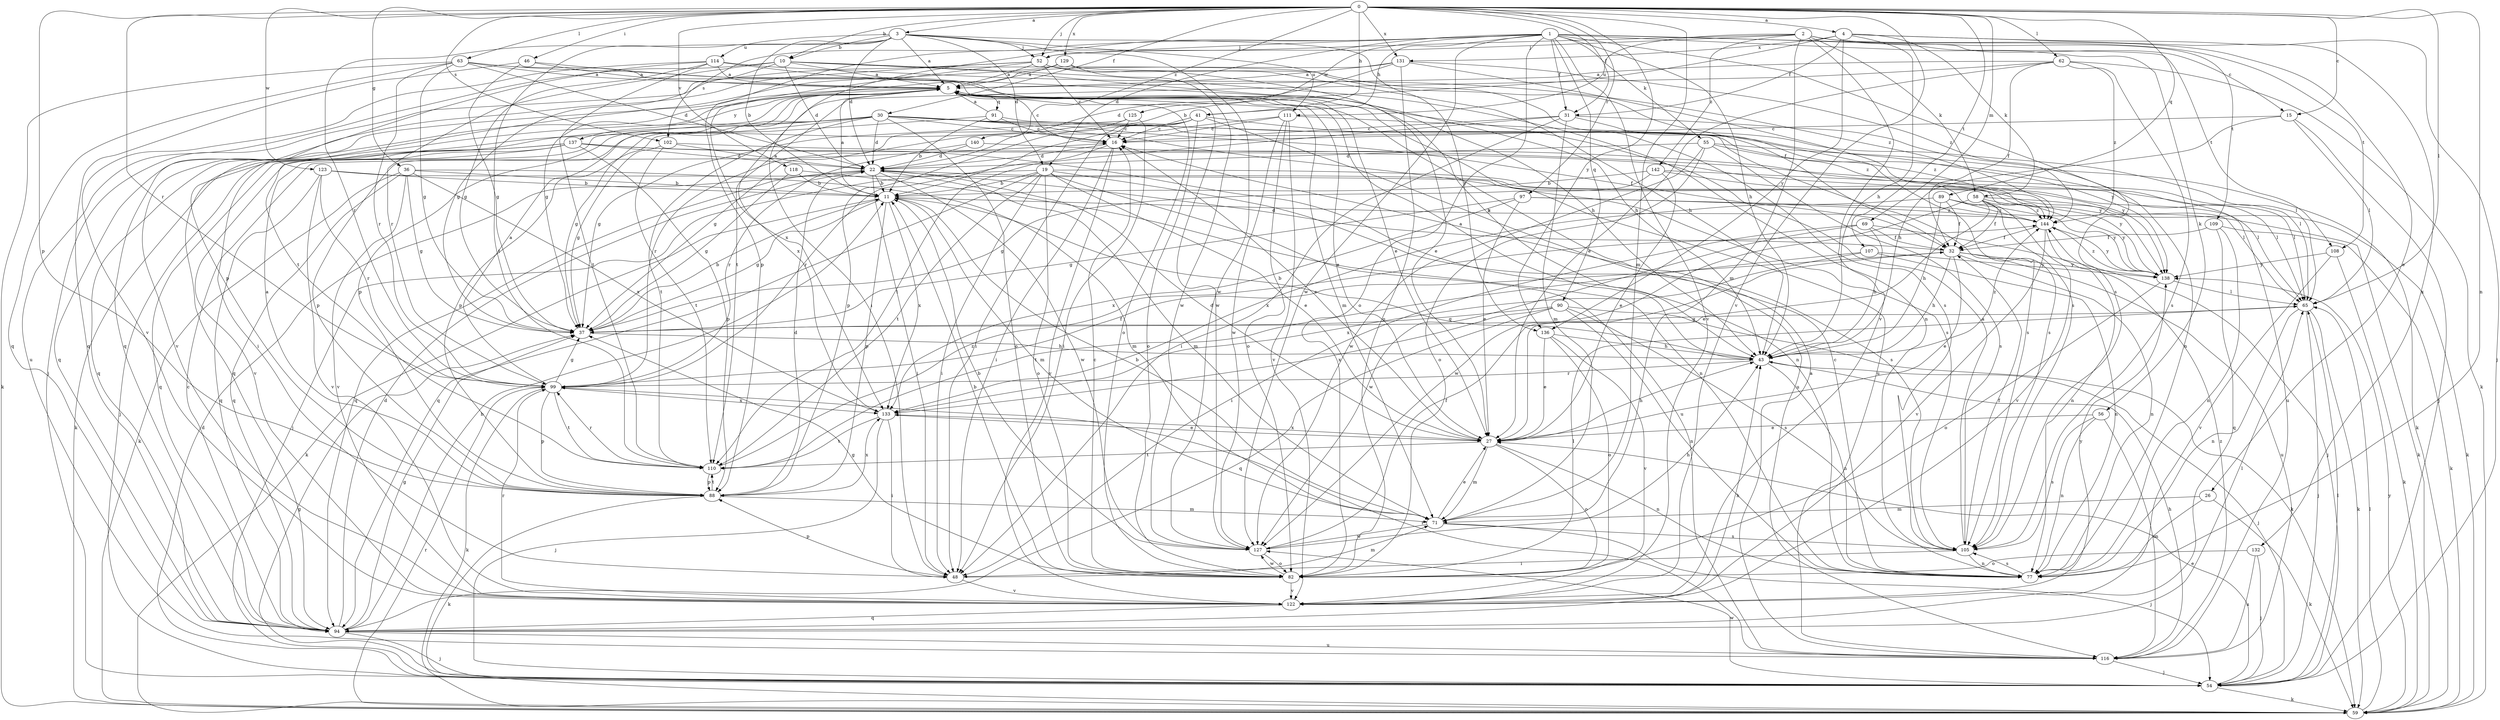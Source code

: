 strict digraph  {
0;
1;
2;
3;
4;
5;
10;
11;
15;
16;
19;
22;
26;
27;
30;
31;
32;
36;
37;
41;
43;
46;
48;
52;
54;
55;
56;
58;
59;
62;
63;
65;
69;
71;
77;
82;
88;
89;
90;
91;
94;
97;
99;
102;
105;
107;
108;
109;
110;
111;
114;
116;
118;
122;
123;
125;
127;
129;
131;
132;
133;
136;
137;
138;
140;
142;
144;
0 -> 3  [label=a];
0 -> 4  [label=a];
0 -> 10  [label=b];
0 -> 15  [label=c];
0 -> 30  [label=f];
0 -> 31  [label=f];
0 -> 36  [label=g];
0 -> 41  [label=h];
0 -> 46  [label=i];
0 -> 52  [label=j];
0 -> 62  [label=l];
0 -> 63  [label=l];
0 -> 65  [label=l];
0 -> 69  [label=m];
0 -> 71  [label=m];
0 -> 77  [label=n];
0 -> 88  [label=p];
0 -> 89  [label=q];
0 -> 97  [label=r];
0 -> 99  [label=r];
0 -> 102  [label=s];
0 -> 107  [label=t];
0 -> 118  [label=v];
0 -> 122  [label=v];
0 -> 123  [label=w];
0 -> 129  [label=x];
0 -> 131  [label=x];
0 -> 136  [label=y];
0 -> 140  [label=z];
1 -> 15  [label=c];
1 -> 19  [label=d];
1 -> 31  [label=f];
1 -> 41  [label=h];
1 -> 43  [label=h];
1 -> 48  [label=i];
1 -> 52  [label=j];
1 -> 55  [label=k];
1 -> 56  [label=k];
1 -> 82  [label=o];
1 -> 90  [label=q];
1 -> 102  [label=s];
1 -> 105  [label=s];
1 -> 108  [label=t];
1 -> 122  [label=v];
1 -> 125  [label=w];
1 -> 127  [label=w];
2 -> 26  [label=e];
2 -> 52  [label=j];
2 -> 58  [label=k];
2 -> 71  [label=m];
2 -> 88  [label=p];
2 -> 108  [label=t];
2 -> 109  [label=t];
2 -> 111  [label=u];
2 -> 122  [label=v];
2 -> 142  [label=z];
3 -> 5  [label=a];
3 -> 10  [label=b];
3 -> 11  [label=b];
3 -> 19  [label=d];
3 -> 22  [label=d];
3 -> 52  [label=j];
3 -> 99  [label=r];
3 -> 110  [label=t];
3 -> 111  [label=u];
3 -> 114  [label=u];
3 -> 127  [label=w];
3 -> 136  [label=y];
4 -> 11  [label=b];
4 -> 31  [label=f];
4 -> 43  [label=h];
4 -> 54  [label=j];
4 -> 58  [label=k];
4 -> 131  [label=x];
4 -> 132  [label=x];
4 -> 136  [label=y];
5 -> 16  [label=c];
5 -> 27  [label=e];
5 -> 71  [label=m];
5 -> 82  [label=o];
5 -> 88  [label=p];
5 -> 91  [label=q];
5 -> 94  [label=q];
5 -> 116  [label=u];
5 -> 122  [label=v];
5 -> 133  [label=x];
5 -> 137  [label=y];
10 -> 5  [label=a];
10 -> 22  [label=d];
10 -> 32  [label=f];
10 -> 37  [label=g];
10 -> 43  [label=h];
10 -> 77  [label=n];
10 -> 99  [label=r];
10 -> 116  [label=u];
11 -> 5  [label=a];
11 -> 37  [label=g];
11 -> 59  [label=k];
11 -> 71  [label=m];
11 -> 88  [label=p];
11 -> 133  [label=x];
11 -> 144  [label=z];
15 -> 16  [label=c];
15 -> 43  [label=h];
15 -> 54  [label=j];
15 -> 65  [label=l];
16 -> 22  [label=d];
16 -> 48  [label=i];
16 -> 99  [label=r];
16 -> 122  [label=v];
19 -> 11  [label=b];
19 -> 27  [label=e];
19 -> 48  [label=i];
19 -> 54  [label=j];
19 -> 65  [label=l];
19 -> 82  [label=o];
19 -> 94  [label=q];
19 -> 105  [label=s];
19 -> 110  [label=t];
19 -> 116  [label=u];
22 -> 11  [label=b];
22 -> 48  [label=i];
22 -> 65  [label=l];
22 -> 71  [label=m];
22 -> 94  [label=q];
22 -> 127  [label=w];
26 -> 59  [label=k];
26 -> 71  [label=m];
26 -> 77  [label=n];
27 -> 16  [label=c];
27 -> 22  [label=d];
27 -> 43  [label=h];
27 -> 71  [label=m];
27 -> 77  [label=n];
27 -> 82  [label=o];
27 -> 110  [label=t];
27 -> 133  [label=x];
30 -> 16  [label=c];
30 -> 22  [label=d];
30 -> 32  [label=f];
30 -> 37  [label=g];
30 -> 48  [label=i];
30 -> 82  [label=o];
30 -> 88  [label=p];
30 -> 94  [label=q];
30 -> 105  [label=s];
30 -> 110  [label=t];
30 -> 138  [label=y];
30 -> 144  [label=z];
31 -> 16  [label=c];
31 -> 48  [label=i];
31 -> 71  [label=m];
31 -> 77  [label=n];
31 -> 105  [label=s];
31 -> 110  [label=t];
32 -> 22  [label=d];
32 -> 27  [label=e];
32 -> 43  [label=h];
32 -> 77  [label=n];
32 -> 116  [label=u];
32 -> 138  [label=y];
36 -> 11  [label=b];
36 -> 37  [label=g];
36 -> 59  [label=k];
36 -> 71  [label=m];
36 -> 94  [label=q];
36 -> 122  [label=v];
36 -> 133  [label=x];
37 -> 11  [label=b];
37 -> 43  [label=h];
41 -> 16  [label=c];
41 -> 48  [label=i];
41 -> 82  [label=o];
41 -> 94  [label=q];
41 -> 99  [label=r];
41 -> 105  [label=s];
41 -> 116  [label=u];
43 -> 5  [label=a];
43 -> 11  [label=b];
43 -> 54  [label=j];
43 -> 77  [label=n];
43 -> 99  [label=r];
43 -> 144  [label=z];
46 -> 5  [label=a];
46 -> 37  [label=g];
46 -> 94  [label=q];
46 -> 127  [label=w];
48 -> 71  [label=m];
48 -> 88  [label=p];
48 -> 122  [label=v];
52 -> 5  [label=a];
52 -> 16  [label=c];
52 -> 27  [label=e];
52 -> 43  [label=h];
52 -> 54  [label=j];
52 -> 94  [label=q];
52 -> 133  [label=x];
54 -> 22  [label=d];
54 -> 27  [label=e];
54 -> 37  [label=g];
54 -> 59  [label=k];
54 -> 65  [label=l];
54 -> 127  [label=w];
55 -> 22  [label=d];
55 -> 59  [label=k];
55 -> 82  [label=o];
55 -> 105  [label=s];
55 -> 116  [label=u];
55 -> 127  [label=w];
56 -> 27  [label=e];
56 -> 77  [label=n];
56 -> 105  [label=s];
56 -> 116  [label=u];
58 -> 27  [label=e];
58 -> 32  [label=f];
58 -> 59  [label=k];
58 -> 122  [label=v];
58 -> 127  [label=w];
58 -> 138  [label=y];
58 -> 144  [label=z];
59 -> 65  [label=l];
59 -> 99  [label=r];
59 -> 138  [label=y];
62 -> 5  [label=a];
62 -> 27  [label=e];
62 -> 32  [label=f];
62 -> 59  [label=k];
62 -> 105  [label=s];
62 -> 110  [label=t];
62 -> 144  [label=z];
63 -> 5  [label=a];
63 -> 22  [label=d];
63 -> 27  [label=e];
63 -> 37  [label=g];
63 -> 43  [label=h];
63 -> 59  [label=k];
63 -> 94  [label=q];
63 -> 99  [label=r];
65 -> 37  [label=g];
65 -> 54  [label=j];
65 -> 59  [label=k];
65 -> 77  [label=n];
69 -> 32  [label=f];
69 -> 43  [label=h];
69 -> 48  [label=i];
69 -> 54  [label=j];
69 -> 127  [label=w];
71 -> 11  [label=b];
71 -> 27  [label=e];
71 -> 54  [label=j];
71 -> 105  [label=s];
71 -> 127  [label=w];
77 -> 16  [label=c];
77 -> 105  [label=s];
82 -> 11  [label=b];
82 -> 16  [label=c];
82 -> 37  [label=g];
82 -> 65  [label=l];
82 -> 122  [label=v];
82 -> 127  [label=w];
88 -> 5  [label=a];
88 -> 22  [label=d];
88 -> 59  [label=k];
88 -> 71  [label=m];
88 -> 110  [label=t];
88 -> 133  [label=x];
89 -> 32  [label=f];
89 -> 43  [label=h];
89 -> 133  [label=x];
89 -> 138  [label=y];
89 -> 144  [label=z];
90 -> 37  [label=g];
90 -> 59  [label=k];
90 -> 77  [label=n];
90 -> 94  [label=q];
90 -> 105  [label=s];
90 -> 133  [label=x];
91 -> 5  [label=a];
91 -> 11  [label=b];
91 -> 16  [label=c];
91 -> 88  [label=p];
91 -> 144  [label=z];
94 -> 11  [label=b];
94 -> 16  [label=c];
94 -> 22  [label=d];
94 -> 37  [label=g];
94 -> 43  [label=h];
94 -> 54  [label=j];
94 -> 65  [label=l];
94 -> 116  [label=u];
97 -> 27  [label=e];
97 -> 37  [label=g];
97 -> 59  [label=k];
97 -> 133  [label=x];
97 -> 144  [label=z];
99 -> 5  [label=a];
99 -> 32  [label=f];
99 -> 37  [label=g];
99 -> 59  [label=k];
99 -> 88  [label=p];
99 -> 110  [label=t];
99 -> 133  [label=x];
102 -> 37  [label=g];
102 -> 65  [label=l];
102 -> 110  [label=t];
102 -> 22  [label=a];
105 -> 5  [label=a];
105 -> 32  [label=f];
105 -> 48  [label=i];
105 -> 77  [label=n];
107 -> 77  [label=n];
107 -> 110  [label=t];
107 -> 133  [label=x];
107 -> 138  [label=y];
108 -> 59  [label=k];
108 -> 122  [label=v];
108 -> 138  [label=y];
109 -> 32  [label=f];
109 -> 59  [label=k];
109 -> 77  [label=n];
109 -> 94  [label=q];
110 -> 88  [label=p];
110 -> 99  [label=r];
110 -> 144  [label=z];
111 -> 16  [label=c];
111 -> 37  [label=g];
111 -> 65  [label=l];
111 -> 82  [label=o];
111 -> 122  [label=v];
111 -> 127  [label=w];
114 -> 5  [label=a];
114 -> 37  [label=g];
114 -> 43  [label=h];
114 -> 88  [label=p];
114 -> 110  [label=t];
114 -> 122  [label=v];
114 -> 144  [label=z];
116 -> 5  [label=a];
116 -> 43  [label=h];
116 -> 54  [label=j];
116 -> 99  [label=r];
116 -> 144  [label=z];
118 -> 11  [label=b];
118 -> 37  [label=g];
118 -> 77  [label=n];
122 -> 94  [label=q];
122 -> 99  [label=r];
122 -> 138  [label=y];
123 -> 11  [label=b];
123 -> 65  [label=l];
123 -> 94  [label=q];
123 -> 99  [label=r];
123 -> 122  [label=v];
125 -> 16  [label=c];
125 -> 37  [label=g];
125 -> 48  [label=i];
125 -> 88  [label=p];
127 -> 11  [label=b];
127 -> 32  [label=f];
127 -> 43  [label=h];
127 -> 82  [label=o];
129 -> 5  [label=a];
129 -> 105  [label=s];
129 -> 110  [label=t];
129 -> 127  [label=w];
131 -> 5  [label=a];
131 -> 22  [label=d];
131 -> 37  [label=g];
131 -> 82  [label=o];
131 -> 105  [label=s];
131 -> 144  [label=z];
132 -> 54  [label=j];
132 -> 82  [label=o];
132 -> 116  [label=u];
133 -> 27  [label=e];
133 -> 48  [label=i];
133 -> 54  [label=j];
133 -> 110  [label=t];
136 -> 27  [label=e];
136 -> 43  [label=h];
136 -> 82  [label=o];
136 -> 122  [label=v];
137 -> 22  [label=d];
137 -> 54  [label=j];
137 -> 59  [label=k];
137 -> 77  [label=n];
137 -> 88  [label=p];
137 -> 94  [label=q];
137 -> 122  [label=v];
137 -> 138  [label=y];
138 -> 65  [label=l];
138 -> 82  [label=o];
138 -> 144  [label=z];
140 -> 22  [label=d];
140 -> 99  [label=r];
140 -> 138  [label=y];
142 -> 11  [label=b];
142 -> 27  [label=e];
142 -> 37  [label=g];
142 -> 65  [label=l];
142 -> 138  [label=y];
144 -> 32  [label=f];
144 -> 77  [label=n];
144 -> 122  [label=v];
144 -> 138  [label=y];
}
